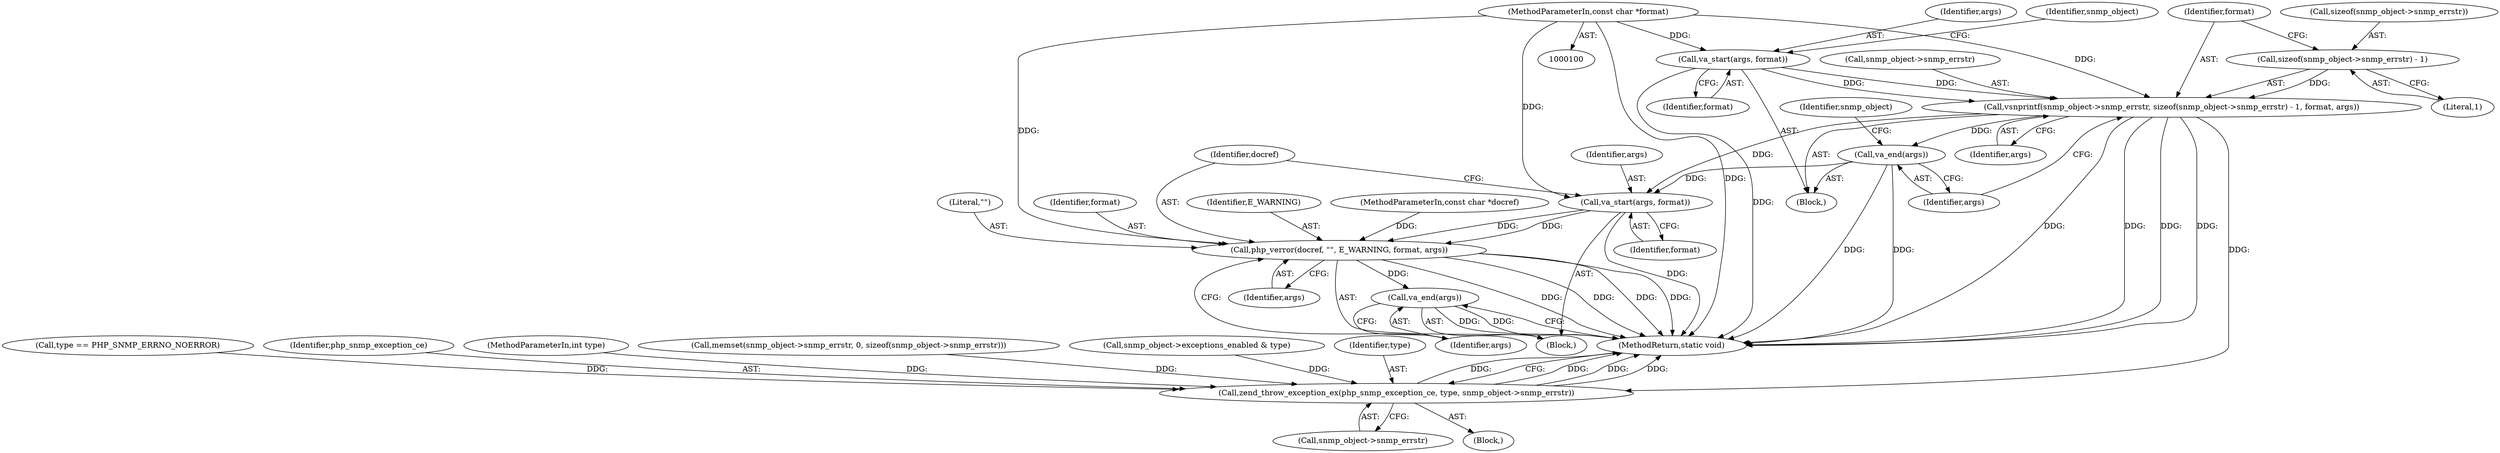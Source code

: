 digraph "1_php_6e25966544fb1d2f3d7596e060ce9c9269bbdcf8@API" {
"1000137" [label="(Call,vsnprintf(snmp_object->snmp_errstr, sizeof(snmp_object->snmp_errstr) - 1, format, args))"];
"1000141" [label="(Call,sizeof(snmp_object->snmp_errstr) - 1)"];
"1000134" [label="(Call,va_start(args, format))"];
"1000104" [label="(MethodParameterIn,const char *format)"];
"1000149" [label="(Call,va_end(args))"];
"1000179" [label="(Call,va_start(args, format))"];
"1000182" [label="(Call,php_verror(docref, \"\", E_WARNING, format, args))"];
"1000188" [label="(Call,va_end(args))"];
"1000171" [label="(Call,zend_throw_exception_ex(php_snmp_exception_ce, type, snmp_object->snmp_errstr))"];
"1000138" [label="(Call,snmp_object->snmp_errstr)"];
"1000104" [label="(MethodParameterIn,const char *format)"];
"1000153" [label="(Identifier,snmp_object)"];
"1000185" [label="(Identifier,E_WARNING)"];
"1000157" [label="(Call,type == PHP_SNMP_ERRNO_NOERROR)"];
"1000187" [label="(Identifier,args)"];
"1000179" [label="(Call,va_start(args, format))"];
"1000147" [label="(Identifier,format)"];
"1000148" [label="(Identifier,args)"];
"1000172" [label="(Identifier,php_snmp_exception_ce)"];
"1000183" [label="(Identifier,docref)"];
"1000178" [label="(Block,)"];
"1000146" [label="(Literal,1)"];
"1000180" [label="(Identifier,args)"];
"1000103" [label="(MethodParameterIn,int type)"];
"1000171" [label="(Call,zend_throw_exception_ex(php_snmp_exception_ce, type, snmp_object->snmp_errstr))"];
"1000137" [label="(Call,vsnprintf(snmp_object->snmp_errstr, sizeof(snmp_object->snmp_errstr) - 1, format, args))"];
"1000135" [label="(Identifier,args)"];
"1000150" [label="(Identifier,args)"];
"1000102" [label="(MethodParameterIn,const char *docref)"];
"1000174" [label="(Call,snmp_object->snmp_errstr)"];
"1000133" [label="(Block,)"];
"1000136" [label="(Identifier,format)"];
"1000188" [label="(Call,va_end(args))"];
"1000181" [label="(Identifier,format)"];
"1000149" [label="(Call,va_end(args))"];
"1000184" [label="(Literal,\"\")"];
"1000142" [label="(Call,sizeof(snmp_object->snmp_errstr))"];
"1000139" [label="(Identifier,snmp_object)"];
"1000182" [label="(Call,php_verror(docref, \"\", E_WARNING, format, args))"];
"1000123" [label="(Call,memset(snmp_object->snmp_errstr, 0, sizeof(snmp_object->snmp_errstr)))"];
"1000141" [label="(Call,sizeof(snmp_object->snmp_errstr) - 1)"];
"1000165" [label="(Call,snmp_object->exceptions_enabled & type)"];
"1000189" [label="(Identifier,args)"];
"1000186" [label="(Identifier,format)"];
"1000170" [label="(Block,)"];
"1000173" [label="(Identifier,type)"];
"1000190" [label="(MethodReturn,static void)"];
"1000134" [label="(Call,va_start(args, format))"];
"1000137" -> "1000133"  [label="AST: "];
"1000137" -> "1000148"  [label="CFG: "];
"1000138" -> "1000137"  [label="AST: "];
"1000141" -> "1000137"  [label="AST: "];
"1000147" -> "1000137"  [label="AST: "];
"1000148" -> "1000137"  [label="AST: "];
"1000150" -> "1000137"  [label="CFG: "];
"1000137" -> "1000190"  [label="DDG: "];
"1000137" -> "1000190"  [label="DDG: "];
"1000137" -> "1000190"  [label="DDG: "];
"1000137" -> "1000190"  [label="DDG: "];
"1000141" -> "1000137"  [label="DDG: "];
"1000134" -> "1000137"  [label="DDG: "];
"1000134" -> "1000137"  [label="DDG: "];
"1000104" -> "1000137"  [label="DDG: "];
"1000137" -> "1000149"  [label="DDG: "];
"1000137" -> "1000171"  [label="DDG: "];
"1000137" -> "1000179"  [label="DDG: "];
"1000141" -> "1000146"  [label="CFG: "];
"1000142" -> "1000141"  [label="AST: "];
"1000146" -> "1000141"  [label="AST: "];
"1000147" -> "1000141"  [label="CFG: "];
"1000134" -> "1000133"  [label="AST: "];
"1000134" -> "1000136"  [label="CFG: "];
"1000135" -> "1000134"  [label="AST: "];
"1000136" -> "1000134"  [label="AST: "];
"1000139" -> "1000134"  [label="CFG: "];
"1000134" -> "1000190"  [label="DDG: "];
"1000104" -> "1000134"  [label="DDG: "];
"1000104" -> "1000100"  [label="AST: "];
"1000104" -> "1000190"  [label="DDG: "];
"1000104" -> "1000179"  [label="DDG: "];
"1000104" -> "1000182"  [label="DDG: "];
"1000149" -> "1000133"  [label="AST: "];
"1000149" -> "1000150"  [label="CFG: "];
"1000150" -> "1000149"  [label="AST: "];
"1000153" -> "1000149"  [label="CFG: "];
"1000149" -> "1000190"  [label="DDG: "];
"1000149" -> "1000190"  [label="DDG: "];
"1000149" -> "1000179"  [label="DDG: "];
"1000179" -> "1000178"  [label="AST: "];
"1000179" -> "1000181"  [label="CFG: "];
"1000180" -> "1000179"  [label="AST: "];
"1000181" -> "1000179"  [label="AST: "];
"1000183" -> "1000179"  [label="CFG: "];
"1000179" -> "1000190"  [label="DDG: "];
"1000179" -> "1000182"  [label="DDG: "];
"1000179" -> "1000182"  [label="DDG: "];
"1000182" -> "1000178"  [label="AST: "];
"1000182" -> "1000187"  [label="CFG: "];
"1000183" -> "1000182"  [label="AST: "];
"1000184" -> "1000182"  [label="AST: "];
"1000185" -> "1000182"  [label="AST: "];
"1000186" -> "1000182"  [label="AST: "];
"1000187" -> "1000182"  [label="AST: "];
"1000189" -> "1000182"  [label="CFG: "];
"1000182" -> "1000190"  [label="DDG: "];
"1000182" -> "1000190"  [label="DDG: "];
"1000182" -> "1000190"  [label="DDG: "];
"1000182" -> "1000190"  [label="DDG: "];
"1000102" -> "1000182"  [label="DDG: "];
"1000182" -> "1000188"  [label="DDG: "];
"1000188" -> "1000178"  [label="AST: "];
"1000188" -> "1000189"  [label="CFG: "];
"1000189" -> "1000188"  [label="AST: "];
"1000190" -> "1000188"  [label="CFG: "];
"1000188" -> "1000190"  [label="DDG: "];
"1000188" -> "1000190"  [label="DDG: "];
"1000171" -> "1000170"  [label="AST: "];
"1000171" -> "1000174"  [label="CFG: "];
"1000172" -> "1000171"  [label="AST: "];
"1000173" -> "1000171"  [label="AST: "];
"1000174" -> "1000171"  [label="AST: "];
"1000190" -> "1000171"  [label="CFG: "];
"1000171" -> "1000190"  [label="DDG: "];
"1000171" -> "1000190"  [label="DDG: "];
"1000171" -> "1000190"  [label="DDG: "];
"1000171" -> "1000190"  [label="DDG: "];
"1000165" -> "1000171"  [label="DDG: "];
"1000157" -> "1000171"  [label="DDG: "];
"1000103" -> "1000171"  [label="DDG: "];
"1000123" -> "1000171"  [label="DDG: "];
}
